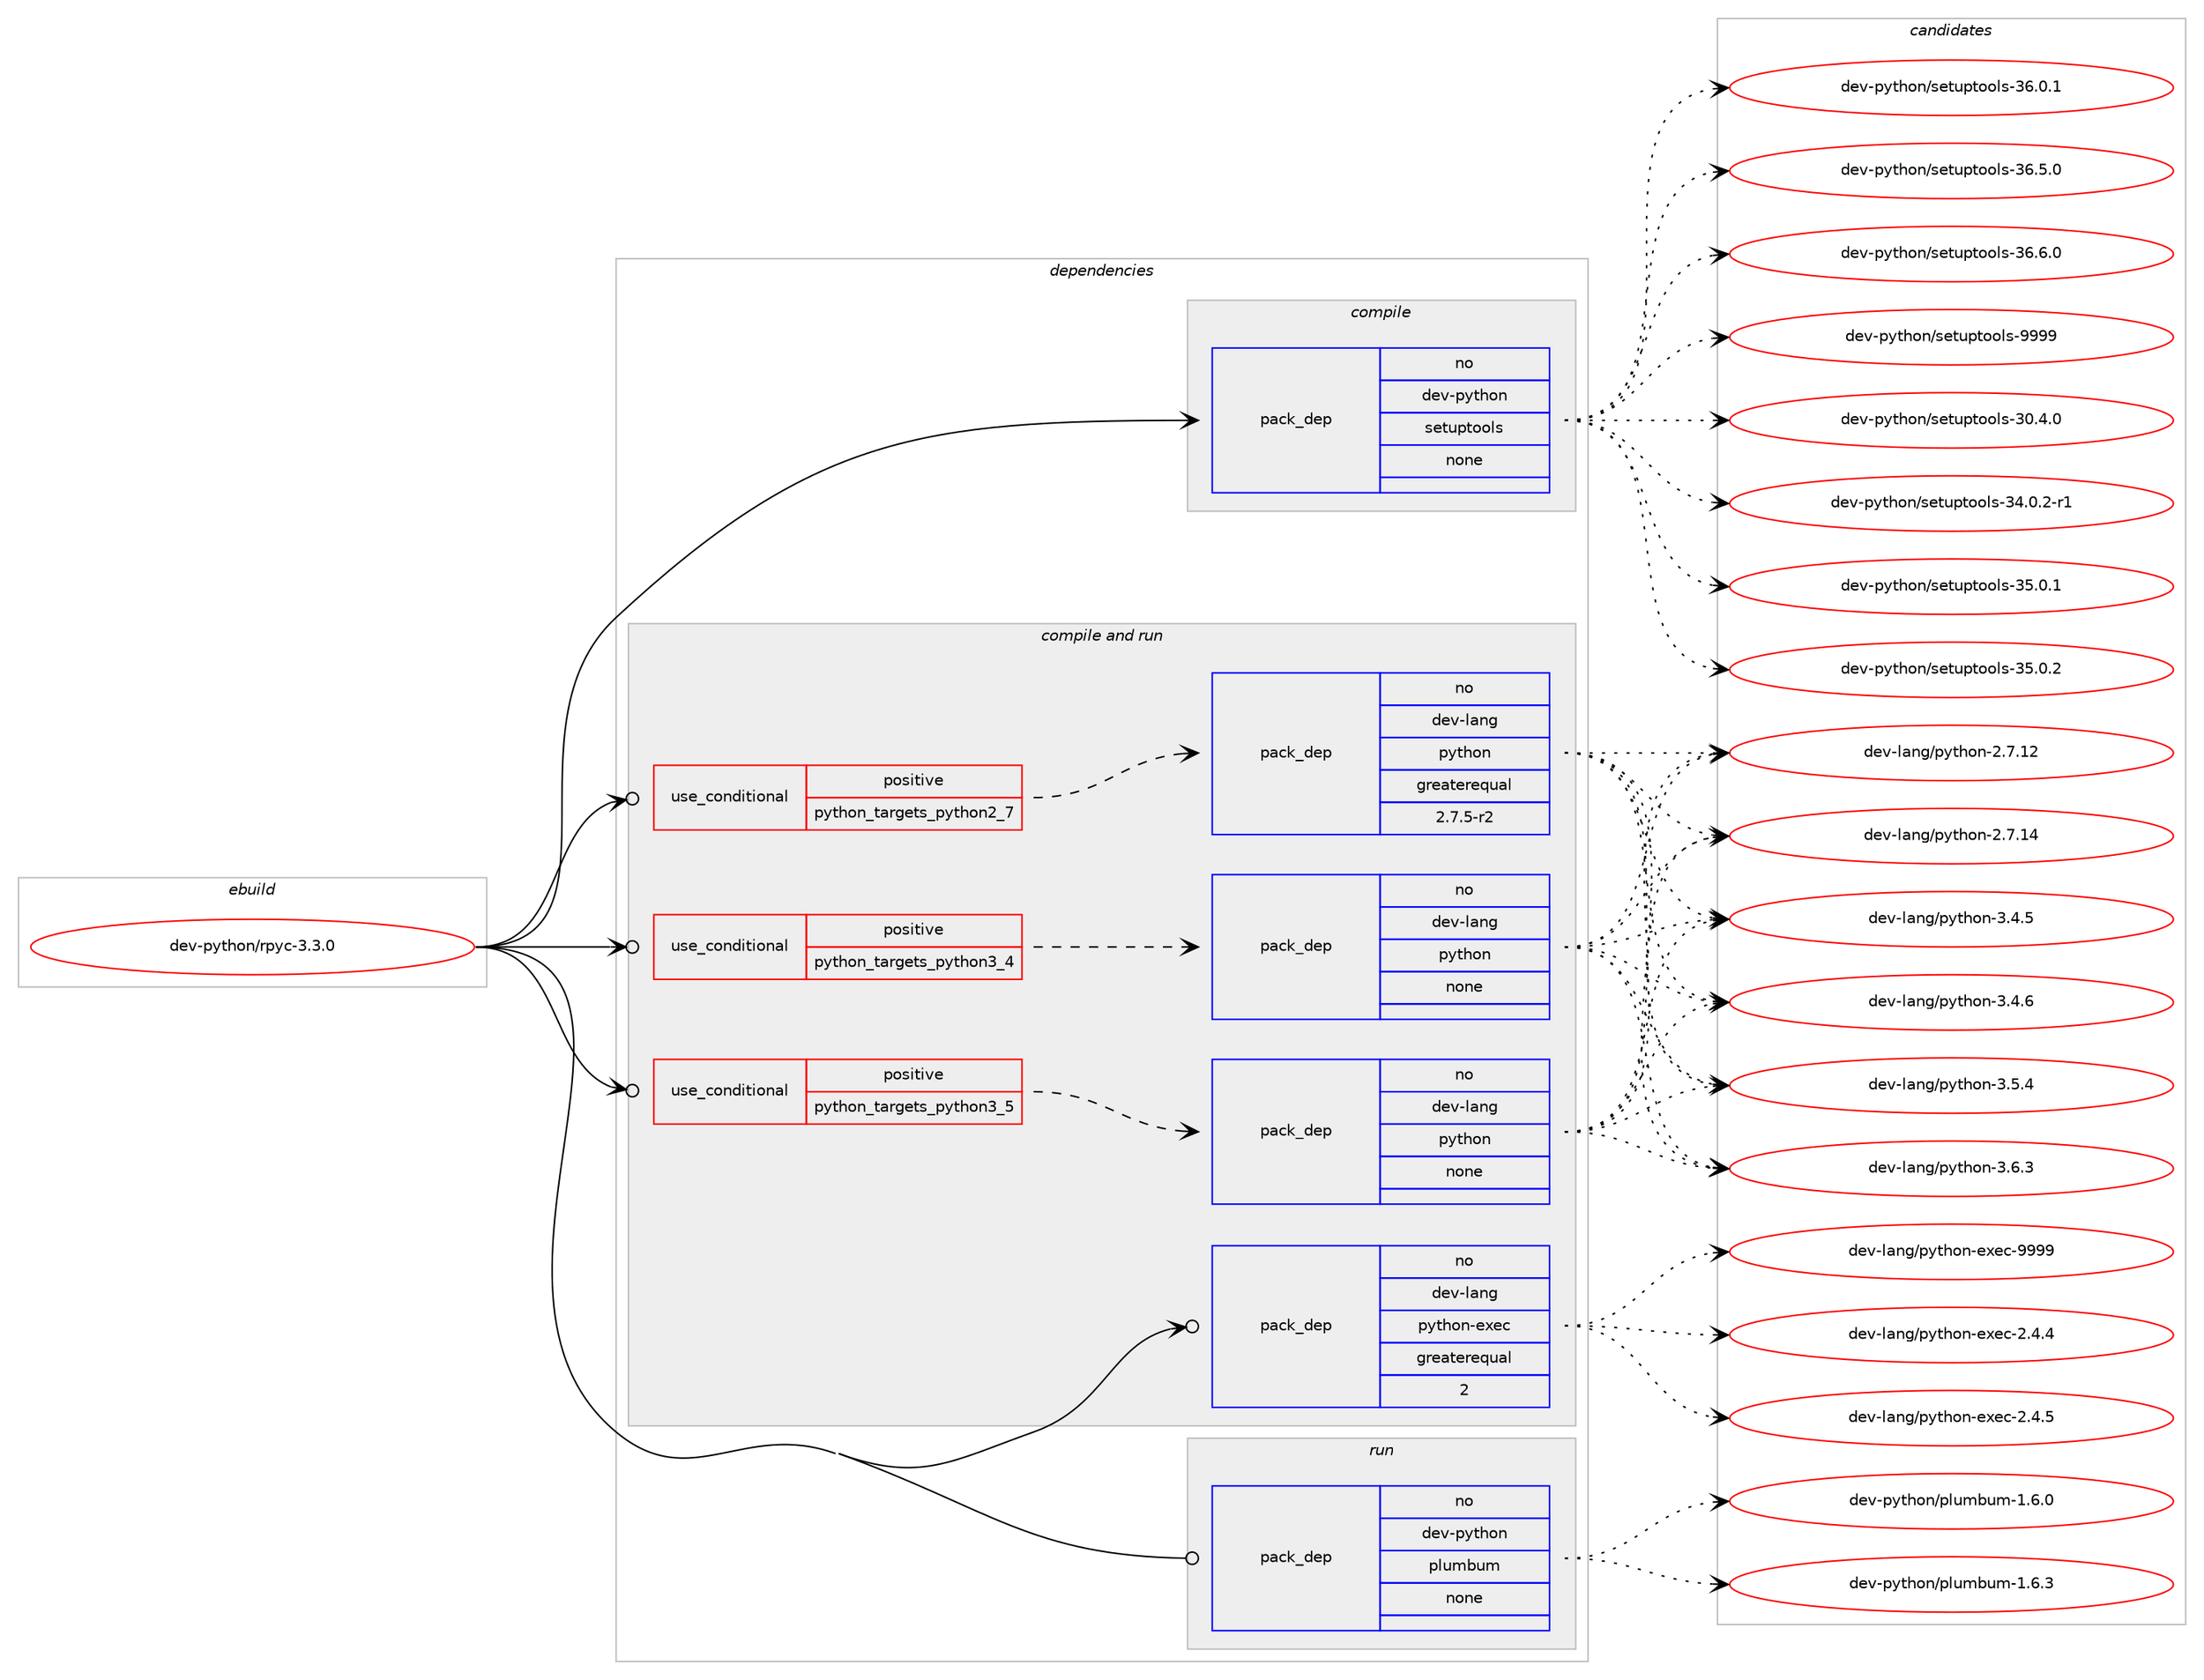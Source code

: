 digraph prolog {

# *************
# Graph options
# *************

newrank=true;
concentrate=true;
compound=true;
graph [rankdir=LR,fontname=Helvetica,fontsize=10,ranksep=1.5];#, ranksep=2.5, nodesep=0.2];
edge  [arrowhead=vee];
node  [fontname=Helvetica,fontsize=10];

# **********
# The ebuild
# **********

subgraph cluster_leftcol {
color=gray;
rank=same;
label=<<i>ebuild</i>>;
id [label="dev-python/rpyc-3.3.0", color=red, width=4, href="../dev-python/rpyc-3.3.0.svg"];
}

# ****************
# The dependencies
# ****************

subgraph cluster_midcol {
color=gray;
label=<<i>dependencies</i>>;
subgraph cluster_compile {
fillcolor="#eeeeee";
style=filled;
label=<<i>compile</i>>;
subgraph pack140906 {
dependency186112 [label=<<TABLE BORDER="0" CELLBORDER="1" CELLSPACING="0" CELLPADDING="4" WIDTH="220"><TR><TD ROWSPAN="6" CELLPADDING="30">pack_dep</TD></TR><TR><TD WIDTH="110">no</TD></TR><TR><TD>dev-python</TD></TR><TR><TD>setuptools</TD></TR><TR><TD>none</TD></TR><TR><TD></TD></TR></TABLE>>, shape=none, color=blue];
}
id:e -> dependency186112:w [weight=20,style="solid",arrowhead="vee"];
}
subgraph cluster_compileandrun {
fillcolor="#eeeeee";
style=filled;
label=<<i>compile and run</i>>;
subgraph cond41252 {
dependency186113 [label=<<TABLE BORDER="0" CELLBORDER="1" CELLSPACING="0" CELLPADDING="4"><TR><TD ROWSPAN="3" CELLPADDING="10">use_conditional</TD></TR><TR><TD>positive</TD></TR><TR><TD>python_targets_python2_7</TD></TR></TABLE>>, shape=none, color=red];
subgraph pack140907 {
dependency186114 [label=<<TABLE BORDER="0" CELLBORDER="1" CELLSPACING="0" CELLPADDING="4" WIDTH="220"><TR><TD ROWSPAN="6" CELLPADDING="30">pack_dep</TD></TR><TR><TD WIDTH="110">no</TD></TR><TR><TD>dev-lang</TD></TR><TR><TD>python</TD></TR><TR><TD>greaterequal</TD></TR><TR><TD>2.7.5-r2</TD></TR></TABLE>>, shape=none, color=blue];
}
dependency186113:e -> dependency186114:w [weight=20,style="dashed",arrowhead="vee"];
}
id:e -> dependency186113:w [weight=20,style="solid",arrowhead="odotvee"];
subgraph cond41253 {
dependency186115 [label=<<TABLE BORDER="0" CELLBORDER="1" CELLSPACING="0" CELLPADDING="4"><TR><TD ROWSPAN="3" CELLPADDING="10">use_conditional</TD></TR><TR><TD>positive</TD></TR><TR><TD>python_targets_python3_4</TD></TR></TABLE>>, shape=none, color=red];
subgraph pack140908 {
dependency186116 [label=<<TABLE BORDER="0" CELLBORDER="1" CELLSPACING="0" CELLPADDING="4" WIDTH="220"><TR><TD ROWSPAN="6" CELLPADDING="30">pack_dep</TD></TR><TR><TD WIDTH="110">no</TD></TR><TR><TD>dev-lang</TD></TR><TR><TD>python</TD></TR><TR><TD>none</TD></TR><TR><TD></TD></TR></TABLE>>, shape=none, color=blue];
}
dependency186115:e -> dependency186116:w [weight=20,style="dashed",arrowhead="vee"];
}
id:e -> dependency186115:w [weight=20,style="solid",arrowhead="odotvee"];
subgraph cond41254 {
dependency186117 [label=<<TABLE BORDER="0" CELLBORDER="1" CELLSPACING="0" CELLPADDING="4"><TR><TD ROWSPAN="3" CELLPADDING="10">use_conditional</TD></TR><TR><TD>positive</TD></TR><TR><TD>python_targets_python3_5</TD></TR></TABLE>>, shape=none, color=red];
subgraph pack140909 {
dependency186118 [label=<<TABLE BORDER="0" CELLBORDER="1" CELLSPACING="0" CELLPADDING="4" WIDTH="220"><TR><TD ROWSPAN="6" CELLPADDING="30">pack_dep</TD></TR><TR><TD WIDTH="110">no</TD></TR><TR><TD>dev-lang</TD></TR><TR><TD>python</TD></TR><TR><TD>none</TD></TR><TR><TD></TD></TR></TABLE>>, shape=none, color=blue];
}
dependency186117:e -> dependency186118:w [weight=20,style="dashed",arrowhead="vee"];
}
id:e -> dependency186117:w [weight=20,style="solid",arrowhead="odotvee"];
subgraph pack140910 {
dependency186119 [label=<<TABLE BORDER="0" CELLBORDER="1" CELLSPACING="0" CELLPADDING="4" WIDTH="220"><TR><TD ROWSPAN="6" CELLPADDING="30">pack_dep</TD></TR><TR><TD WIDTH="110">no</TD></TR><TR><TD>dev-lang</TD></TR><TR><TD>python-exec</TD></TR><TR><TD>greaterequal</TD></TR><TR><TD>2</TD></TR></TABLE>>, shape=none, color=blue];
}
id:e -> dependency186119:w [weight=20,style="solid",arrowhead="odotvee"];
}
subgraph cluster_run {
fillcolor="#eeeeee";
style=filled;
label=<<i>run</i>>;
subgraph pack140911 {
dependency186120 [label=<<TABLE BORDER="0" CELLBORDER="1" CELLSPACING="0" CELLPADDING="4" WIDTH="220"><TR><TD ROWSPAN="6" CELLPADDING="30">pack_dep</TD></TR><TR><TD WIDTH="110">no</TD></TR><TR><TD>dev-python</TD></TR><TR><TD>plumbum</TD></TR><TR><TD>none</TD></TR><TR><TD></TD></TR></TABLE>>, shape=none, color=blue];
}
id:e -> dependency186120:w [weight=20,style="solid",arrowhead="odot"];
}
}

# **************
# The candidates
# **************

subgraph cluster_choices {
rank=same;
color=gray;
label=<<i>candidates</i>>;

subgraph choice140906 {
color=black;
nodesep=1;
choice100101118451121211161041111104711510111611711211611111110811545514846524648 [label="dev-python/setuptools-30.4.0", color=red, width=4,href="../dev-python/setuptools-30.4.0.svg"];
choice1001011184511212111610411111047115101116117112116111111108115455152464846504511449 [label="dev-python/setuptools-34.0.2-r1", color=red, width=4,href="../dev-python/setuptools-34.0.2-r1.svg"];
choice100101118451121211161041111104711510111611711211611111110811545515346484649 [label="dev-python/setuptools-35.0.1", color=red, width=4,href="../dev-python/setuptools-35.0.1.svg"];
choice100101118451121211161041111104711510111611711211611111110811545515346484650 [label="dev-python/setuptools-35.0.2", color=red, width=4,href="../dev-python/setuptools-35.0.2.svg"];
choice100101118451121211161041111104711510111611711211611111110811545515446484649 [label="dev-python/setuptools-36.0.1", color=red, width=4,href="../dev-python/setuptools-36.0.1.svg"];
choice100101118451121211161041111104711510111611711211611111110811545515446534648 [label="dev-python/setuptools-36.5.0", color=red, width=4,href="../dev-python/setuptools-36.5.0.svg"];
choice100101118451121211161041111104711510111611711211611111110811545515446544648 [label="dev-python/setuptools-36.6.0", color=red, width=4,href="../dev-python/setuptools-36.6.0.svg"];
choice10010111845112121116104111110471151011161171121161111111081154557575757 [label="dev-python/setuptools-9999", color=red, width=4,href="../dev-python/setuptools-9999.svg"];
dependency186112:e -> choice100101118451121211161041111104711510111611711211611111110811545514846524648:w [style=dotted,weight="100"];
dependency186112:e -> choice1001011184511212111610411111047115101116117112116111111108115455152464846504511449:w [style=dotted,weight="100"];
dependency186112:e -> choice100101118451121211161041111104711510111611711211611111110811545515346484649:w [style=dotted,weight="100"];
dependency186112:e -> choice100101118451121211161041111104711510111611711211611111110811545515346484650:w [style=dotted,weight="100"];
dependency186112:e -> choice100101118451121211161041111104711510111611711211611111110811545515446484649:w [style=dotted,weight="100"];
dependency186112:e -> choice100101118451121211161041111104711510111611711211611111110811545515446534648:w [style=dotted,weight="100"];
dependency186112:e -> choice100101118451121211161041111104711510111611711211611111110811545515446544648:w [style=dotted,weight="100"];
dependency186112:e -> choice10010111845112121116104111110471151011161171121161111111081154557575757:w [style=dotted,weight="100"];
}
subgraph choice140907 {
color=black;
nodesep=1;
choice10010111845108971101034711212111610411111045504655464950 [label="dev-lang/python-2.7.12", color=red, width=4,href="../dev-lang/python-2.7.12.svg"];
choice10010111845108971101034711212111610411111045504655464952 [label="dev-lang/python-2.7.14", color=red, width=4,href="../dev-lang/python-2.7.14.svg"];
choice100101118451089711010347112121116104111110455146524653 [label="dev-lang/python-3.4.5", color=red, width=4,href="../dev-lang/python-3.4.5.svg"];
choice100101118451089711010347112121116104111110455146524654 [label="dev-lang/python-3.4.6", color=red, width=4,href="../dev-lang/python-3.4.6.svg"];
choice100101118451089711010347112121116104111110455146534652 [label="dev-lang/python-3.5.4", color=red, width=4,href="../dev-lang/python-3.5.4.svg"];
choice100101118451089711010347112121116104111110455146544651 [label="dev-lang/python-3.6.3", color=red, width=4,href="../dev-lang/python-3.6.3.svg"];
dependency186114:e -> choice10010111845108971101034711212111610411111045504655464950:w [style=dotted,weight="100"];
dependency186114:e -> choice10010111845108971101034711212111610411111045504655464952:w [style=dotted,weight="100"];
dependency186114:e -> choice100101118451089711010347112121116104111110455146524653:w [style=dotted,weight="100"];
dependency186114:e -> choice100101118451089711010347112121116104111110455146524654:w [style=dotted,weight="100"];
dependency186114:e -> choice100101118451089711010347112121116104111110455146534652:w [style=dotted,weight="100"];
dependency186114:e -> choice100101118451089711010347112121116104111110455146544651:w [style=dotted,weight="100"];
}
subgraph choice140908 {
color=black;
nodesep=1;
choice10010111845108971101034711212111610411111045504655464950 [label="dev-lang/python-2.7.12", color=red, width=4,href="../dev-lang/python-2.7.12.svg"];
choice10010111845108971101034711212111610411111045504655464952 [label="dev-lang/python-2.7.14", color=red, width=4,href="../dev-lang/python-2.7.14.svg"];
choice100101118451089711010347112121116104111110455146524653 [label="dev-lang/python-3.4.5", color=red, width=4,href="../dev-lang/python-3.4.5.svg"];
choice100101118451089711010347112121116104111110455146524654 [label="dev-lang/python-3.4.6", color=red, width=4,href="../dev-lang/python-3.4.6.svg"];
choice100101118451089711010347112121116104111110455146534652 [label="dev-lang/python-3.5.4", color=red, width=4,href="../dev-lang/python-3.5.4.svg"];
choice100101118451089711010347112121116104111110455146544651 [label="dev-lang/python-3.6.3", color=red, width=4,href="../dev-lang/python-3.6.3.svg"];
dependency186116:e -> choice10010111845108971101034711212111610411111045504655464950:w [style=dotted,weight="100"];
dependency186116:e -> choice10010111845108971101034711212111610411111045504655464952:w [style=dotted,weight="100"];
dependency186116:e -> choice100101118451089711010347112121116104111110455146524653:w [style=dotted,weight="100"];
dependency186116:e -> choice100101118451089711010347112121116104111110455146524654:w [style=dotted,weight="100"];
dependency186116:e -> choice100101118451089711010347112121116104111110455146534652:w [style=dotted,weight="100"];
dependency186116:e -> choice100101118451089711010347112121116104111110455146544651:w [style=dotted,weight="100"];
}
subgraph choice140909 {
color=black;
nodesep=1;
choice10010111845108971101034711212111610411111045504655464950 [label="dev-lang/python-2.7.12", color=red, width=4,href="../dev-lang/python-2.7.12.svg"];
choice10010111845108971101034711212111610411111045504655464952 [label="dev-lang/python-2.7.14", color=red, width=4,href="../dev-lang/python-2.7.14.svg"];
choice100101118451089711010347112121116104111110455146524653 [label="dev-lang/python-3.4.5", color=red, width=4,href="../dev-lang/python-3.4.5.svg"];
choice100101118451089711010347112121116104111110455146524654 [label="dev-lang/python-3.4.6", color=red, width=4,href="../dev-lang/python-3.4.6.svg"];
choice100101118451089711010347112121116104111110455146534652 [label="dev-lang/python-3.5.4", color=red, width=4,href="../dev-lang/python-3.5.4.svg"];
choice100101118451089711010347112121116104111110455146544651 [label="dev-lang/python-3.6.3", color=red, width=4,href="../dev-lang/python-3.6.3.svg"];
dependency186118:e -> choice10010111845108971101034711212111610411111045504655464950:w [style=dotted,weight="100"];
dependency186118:e -> choice10010111845108971101034711212111610411111045504655464952:w [style=dotted,weight="100"];
dependency186118:e -> choice100101118451089711010347112121116104111110455146524653:w [style=dotted,weight="100"];
dependency186118:e -> choice100101118451089711010347112121116104111110455146524654:w [style=dotted,weight="100"];
dependency186118:e -> choice100101118451089711010347112121116104111110455146534652:w [style=dotted,weight="100"];
dependency186118:e -> choice100101118451089711010347112121116104111110455146544651:w [style=dotted,weight="100"];
}
subgraph choice140910 {
color=black;
nodesep=1;
choice1001011184510897110103471121211161041111104510112010199455046524652 [label="dev-lang/python-exec-2.4.4", color=red, width=4,href="../dev-lang/python-exec-2.4.4.svg"];
choice1001011184510897110103471121211161041111104510112010199455046524653 [label="dev-lang/python-exec-2.4.5", color=red, width=4,href="../dev-lang/python-exec-2.4.5.svg"];
choice10010111845108971101034711212111610411111045101120101994557575757 [label="dev-lang/python-exec-9999", color=red, width=4,href="../dev-lang/python-exec-9999.svg"];
dependency186119:e -> choice1001011184510897110103471121211161041111104510112010199455046524652:w [style=dotted,weight="100"];
dependency186119:e -> choice1001011184510897110103471121211161041111104510112010199455046524653:w [style=dotted,weight="100"];
dependency186119:e -> choice10010111845108971101034711212111610411111045101120101994557575757:w [style=dotted,weight="100"];
}
subgraph choice140911 {
color=black;
nodesep=1;
choice100101118451121211161041111104711210811710998117109454946544648 [label="dev-python/plumbum-1.6.0", color=red, width=4,href="../dev-python/plumbum-1.6.0.svg"];
choice100101118451121211161041111104711210811710998117109454946544651 [label="dev-python/plumbum-1.6.3", color=red, width=4,href="../dev-python/plumbum-1.6.3.svg"];
dependency186120:e -> choice100101118451121211161041111104711210811710998117109454946544648:w [style=dotted,weight="100"];
dependency186120:e -> choice100101118451121211161041111104711210811710998117109454946544651:w [style=dotted,weight="100"];
}
}

}
